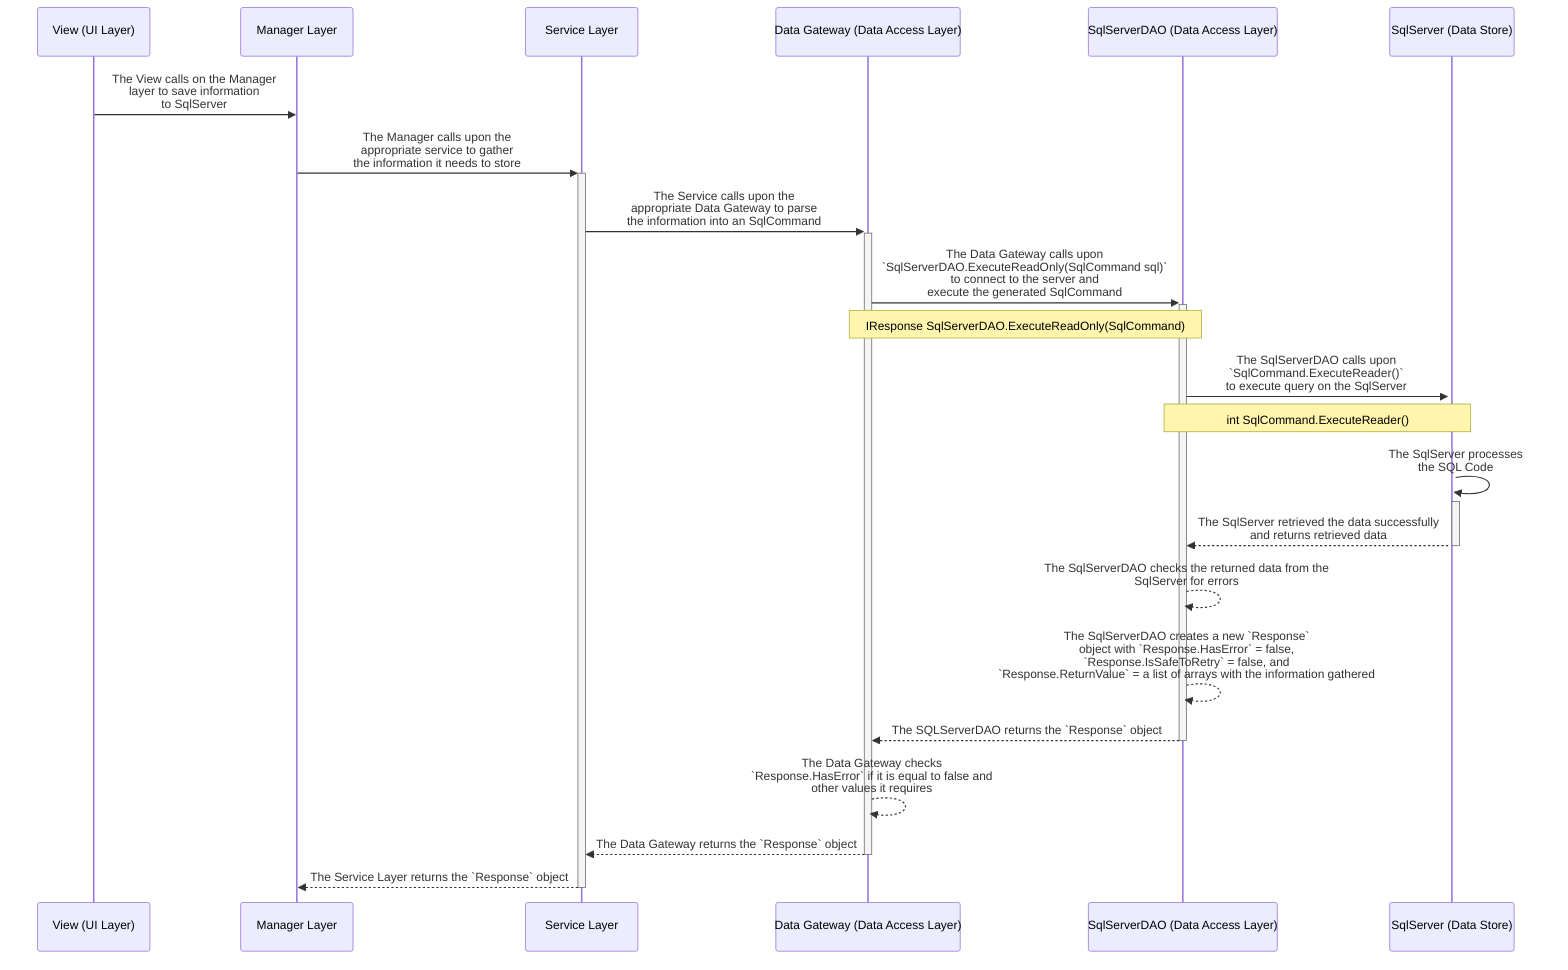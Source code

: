sequenceDiagram
participant V as View (UI Layer)
participant M as Manager Layer
participant S as Service Layer
participant DG as Data Gateway (Data Access Layer)
participant DA as SqlServerDAO (Data Access Layer)
participant DS as SqlServer (Data Store)

V->>M: The View calls on the Manager<br>layer to save information<br> to SqlServer
M->>+S: The Manager calls upon the<br> appropriate service to gather<br>the information it needs to store
S->>+DG: The Service calls upon the<br> appropriate Data Gateway to parse<br>the information into an SqlCommand
DG->>+DA: The Data Gateway calls upon<br>`SqlServerDAO.ExecuteReadOnly(SqlCommand sql)`<br> to connect to the server and<br>execute the generated SqlCommand
    Note over DG,DA: IResponse SqlServerDAO.ExecuteReadOnly(SqlCommand)
DA->>+DS: The SqlServerDAO calls upon<br>`SqlCommand.ExecuteReader()`<br>to execute query on the SqlServer
    Note over DA,DS: int SqlCommand.ExecuteReader()
DS->>+DS: The SqlServer processes<br> the SQL Code

DS-->>-DA: The SqlServer retrieved the data successfully<br>and returns retrieved data

DA-->>DA: The SqlServerDAO checks the returned data from the<br>SqlServer for errors
DA-->>DA: The SqlServerDAO creates a new `Response` <br>object with `Response.HasError` = false,<br> `Response.IsSafeToRetry` = false, and<br>`Response.ReturnValue` = a list of arrays with the information gathered

DA-->>-DG: The SQLServerDAO returns the `Response` object

DG-->>DG: The Data Gateway checks<br>`Response.HasError` if it is equal to false and<br>other values it requires
DG-->>-S: The Data Gateway returns the `Response` object
S-->>-M: The Service Layer returns the `Response` object